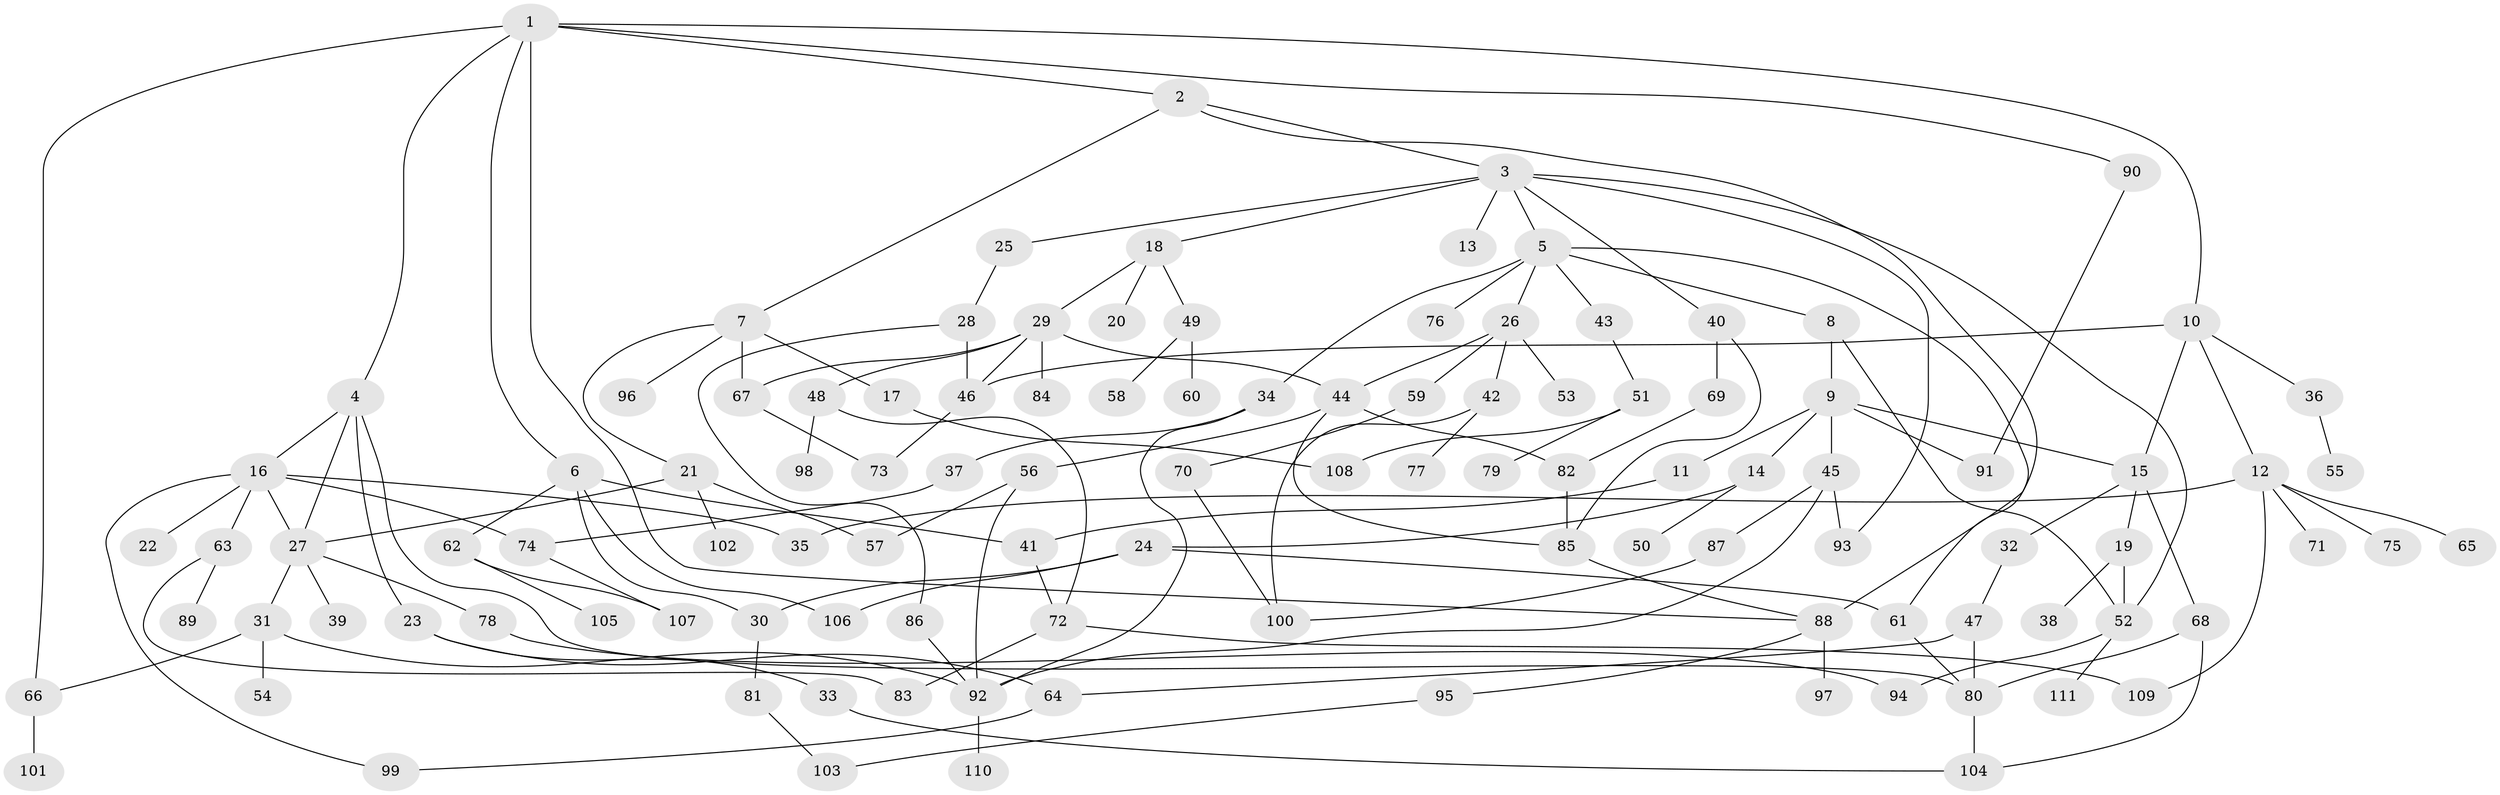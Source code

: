 // coarse degree distribution, {7: 0.027777777777777776, 10: 0.027777777777777776, 6: 0.05555555555555555, 5: 0.1388888888888889, 2: 0.20833333333333334, 1: 0.25, 3: 0.2222222222222222, 8: 0.013888888888888888, 4: 0.05555555555555555}
// Generated by graph-tools (version 1.1) at 2025/41/03/06/25 10:41:30]
// undirected, 111 vertices, 155 edges
graph export_dot {
graph [start="1"]
  node [color=gray90,style=filled];
  1;
  2;
  3;
  4;
  5;
  6;
  7;
  8;
  9;
  10;
  11;
  12;
  13;
  14;
  15;
  16;
  17;
  18;
  19;
  20;
  21;
  22;
  23;
  24;
  25;
  26;
  27;
  28;
  29;
  30;
  31;
  32;
  33;
  34;
  35;
  36;
  37;
  38;
  39;
  40;
  41;
  42;
  43;
  44;
  45;
  46;
  47;
  48;
  49;
  50;
  51;
  52;
  53;
  54;
  55;
  56;
  57;
  58;
  59;
  60;
  61;
  62;
  63;
  64;
  65;
  66;
  67;
  68;
  69;
  70;
  71;
  72;
  73;
  74;
  75;
  76;
  77;
  78;
  79;
  80;
  81;
  82;
  83;
  84;
  85;
  86;
  87;
  88;
  89;
  90;
  91;
  92;
  93;
  94;
  95;
  96;
  97;
  98;
  99;
  100;
  101;
  102;
  103;
  104;
  105;
  106;
  107;
  108;
  109;
  110;
  111;
  1 -- 2;
  1 -- 4;
  1 -- 6;
  1 -- 10;
  1 -- 88;
  1 -- 90;
  1 -- 66;
  2 -- 3;
  2 -- 7;
  2 -- 88;
  3 -- 5;
  3 -- 13;
  3 -- 18;
  3 -- 25;
  3 -- 40;
  3 -- 93;
  3 -- 52;
  4 -- 16;
  4 -- 23;
  4 -- 27;
  4 -- 80;
  5 -- 8;
  5 -- 26;
  5 -- 34;
  5 -- 43;
  5 -- 61;
  5 -- 76;
  6 -- 62;
  6 -- 106;
  6 -- 30;
  6 -- 41;
  7 -- 17;
  7 -- 21;
  7 -- 96;
  7 -- 67;
  8 -- 9;
  8 -- 52;
  9 -- 11;
  9 -- 14;
  9 -- 45;
  9 -- 91;
  9 -- 15;
  10 -- 12;
  10 -- 15;
  10 -- 36;
  10 -- 46;
  11 -- 41;
  12 -- 35;
  12 -- 65;
  12 -- 71;
  12 -- 75;
  12 -- 109;
  14 -- 24;
  14 -- 50;
  15 -- 19;
  15 -- 32;
  15 -- 68;
  16 -- 22;
  16 -- 27;
  16 -- 63;
  16 -- 74;
  16 -- 99;
  16 -- 35;
  17 -- 108;
  18 -- 20;
  18 -- 29;
  18 -- 49;
  19 -- 38;
  19 -- 52;
  21 -- 57;
  21 -- 102;
  21 -- 27;
  23 -- 33;
  23 -- 64;
  24 -- 30;
  24 -- 106;
  24 -- 61;
  25 -- 28;
  26 -- 42;
  26 -- 53;
  26 -- 59;
  26 -- 44;
  27 -- 31;
  27 -- 39;
  27 -- 78;
  28 -- 46;
  28 -- 86;
  29 -- 44;
  29 -- 48;
  29 -- 67;
  29 -- 84;
  29 -- 46;
  30 -- 81;
  31 -- 54;
  31 -- 66;
  31 -- 92;
  32 -- 47;
  33 -- 104;
  34 -- 37;
  34 -- 92;
  36 -- 55;
  37 -- 74;
  40 -- 69;
  40 -- 85;
  41 -- 72;
  42 -- 77;
  42 -- 100;
  43 -- 51;
  44 -- 56;
  44 -- 82;
  44 -- 85;
  45 -- 87;
  45 -- 93;
  45 -- 92;
  46 -- 73;
  47 -- 64;
  47 -- 80;
  48 -- 72;
  48 -- 98;
  49 -- 58;
  49 -- 60;
  51 -- 79;
  51 -- 108;
  52 -- 94;
  52 -- 111;
  56 -- 92;
  56 -- 57;
  59 -- 70;
  61 -- 80;
  62 -- 105;
  62 -- 107;
  63 -- 89;
  63 -- 83;
  64 -- 99;
  66 -- 101;
  67 -- 73;
  68 -- 80;
  68 -- 104;
  69 -- 82;
  70 -- 100;
  72 -- 83;
  72 -- 109;
  74 -- 107;
  78 -- 94;
  80 -- 104;
  81 -- 103;
  82 -- 85;
  85 -- 88;
  86 -- 92;
  87 -- 100;
  88 -- 95;
  88 -- 97;
  90 -- 91;
  92 -- 110;
  95 -- 103;
}

